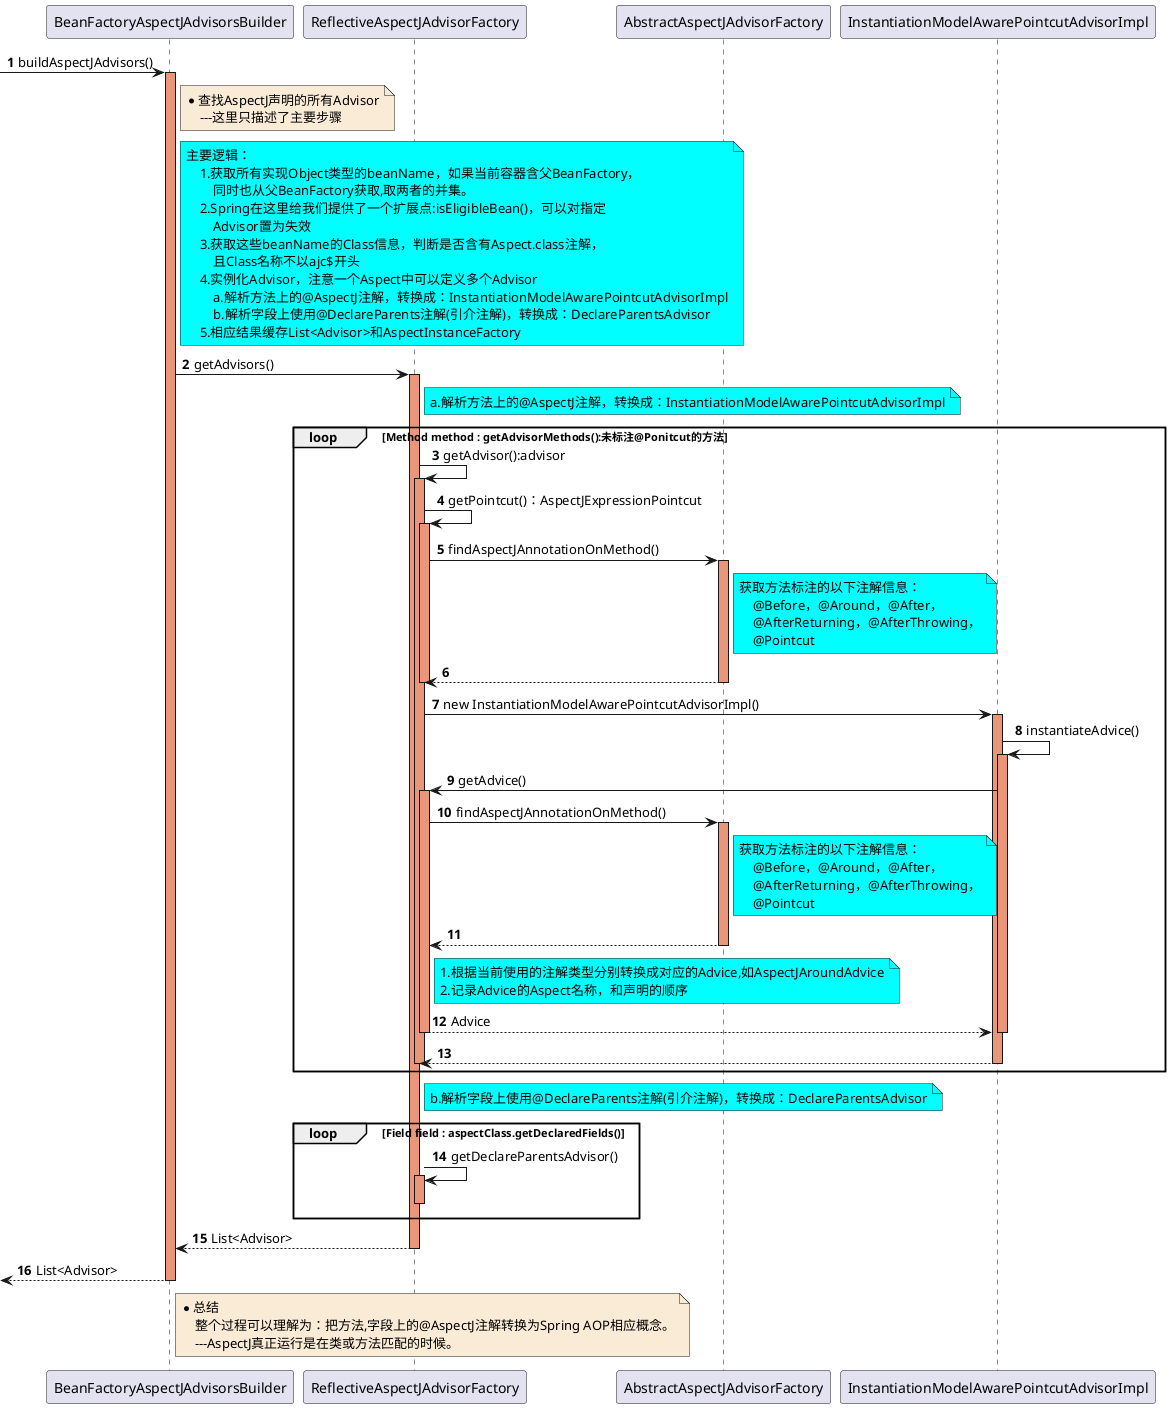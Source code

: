 @startuml

autonumber

-> BeanFactoryAspectJAdvisorsBuilder : buildAspectJAdvisors()
activate BeanFactoryAspectJAdvisorsBuilder #DarkSalmon

    note right of BeanFactoryAspectJAdvisorsBuilder #FAEBD7
        *查找AspectJ声明的所有Advisor
            ---这里只描述了主要步骤
    end note
    note right of BeanFactoryAspectJAdvisorsBuilder #aqua
        主要逻辑：
            1.获取所有实现Object类型的beanName，如果当前容器含父BeanFactory，
                同时也从父BeanFactory获取,取两者的并集。
            2.Spring在这里给我们提供了一个扩展点:isEligibleBean()，可以对指定
                Advisor置为失效
            3.获取这些beanName的Class信息，判断是否含有Aspect.class注解，
                且Class名称不以ajc$开头
            4.实例化Advisor，注意一个Aspect中可以定义多个Advisor
                a.解析方法上的@AspectJ注解，转换成：InstantiationModelAwarePointcutAdvisorImpl
                b.解析字段上使用@DeclareParents注解(引介注解)，转换成：DeclareParentsAdvisor
            5.相应结果缓存List<Advisor>和AspectInstanceFactory
    end note

    BeanFactoryAspectJAdvisorsBuilder -> ReflectiveAspectJAdvisorFactory : getAdvisors()
    activate ReflectiveAspectJAdvisorFactory #DarkSalmon

        note right of ReflectiveAspectJAdvisorFactory #aqua
            a.解析方法上的@AspectJ注解，转换成：InstantiationModelAwarePointcutAdvisorImpl
        end note

        loop Method method : getAdvisorMethods():未标注@Ponitcut的方法

            ReflectiveAspectJAdvisorFactory -> ReflectiveAspectJAdvisorFactory: getAdvisor():advisor
            activate ReflectiveAspectJAdvisorFactory #DarkSalmon

                ReflectiveAspectJAdvisorFactory -> ReflectiveAspectJAdvisorFactory: getPointcut()：AspectJExpressionPointcut
                activate ReflectiveAspectJAdvisorFactory #DarkSalmon

                    ReflectiveAspectJAdvisorFactory -> AbstractAspectJAdvisorFactory: findAspectJAnnotationOnMethod()
                    activate AbstractAspectJAdvisorFactory #DarkSalmon
                        note right of AbstractAspectJAdvisorFactory #aqua
                            获取方法标注的以下注解信息：
                                @Before，@Around，@After，
                                @AfterReturning，@AfterThrowing，
                                @Pointcut
                        end note
                    AbstractAspectJAdvisorFactory --> ReflectiveAspectJAdvisorFactory
                    deactivate AbstractAspectJAdvisorFactory

                deactivate ReflectiveAspectJAdvisorFactory

                ReflectiveAspectJAdvisorFactory -> InstantiationModelAwarePointcutAdvisorImpl : new InstantiationModelAwarePointcutAdvisorImpl()
                activate InstantiationModelAwarePointcutAdvisorImpl #DarkSalmon

                    InstantiationModelAwarePointcutAdvisorImpl -> InstantiationModelAwarePointcutAdvisorImpl:instantiateAdvice()
                    activate InstantiationModelAwarePointcutAdvisorImpl #DarkSalmon

                        InstantiationModelAwarePointcutAdvisorImpl -> ReflectiveAspectJAdvisorFactory:getAdvice()
                        activate ReflectiveAspectJAdvisorFactory #DarkSalmon

                            ReflectiveAspectJAdvisorFactory -> AbstractAspectJAdvisorFactory: findAspectJAnnotationOnMethod()
                            activate AbstractAspectJAdvisorFactory #DarkSalmon
                                note right of AbstractAspectJAdvisorFactory #aqua
                                    获取方法标注的以下注解信息：
                                        @Before，@Around，@After，
                                        @AfterReturning，@AfterThrowing，
                                        @Pointcut
                                end note
                            AbstractAspectJAdvisorFactory --> ReflectiveAspectJAdvisorFactory
                            deactivate AbstractAspectJAdvisorFactory

                            note right of ReflectiveAspectJAdvisorFactory #aqua
                                1.根据当前使用的注解类型分别转换成对应的Advice,如AspectJAroundAdvice
                                2.记录Advice的Aspect名称，和声明的顺序
                            end note

                        ReflectiveAspectJAdvisorFactory --> InstantiationModelAwarePointcutAdvisorImpl : Advice
                        deactivate ReflectiveAspectJAdvisorFactory

                    deactivate InstantiationModelAwarePointcutAdvisorImpl

                InstantiationModelAwarePointcutAdvisorImpl --> ReflectiveAspectJAdvisorFactory
                deactivate InstantiationModelAwarePointcutAdvisorImpl

            deactivate ReflectiveAspectJAdvisorFactory

        end

        note right of ReflectiveAspectJAdvisorFactory #aqua
            b.解析字段上使用@DeclareParents注解(引介注解)，转换成：DeclareParentsAdvisor
        end note
        loop Field field : aspectClass.getDeclaredFields()

            ReflectiveAspectJAdvisorFactory -> ReflectiveAspectJAdvisorFactory : getDeclareParentsAdvisor()
            activate ReflectiveAspectJAdvisorFactory #DarkSalmon
            deactivate ReflectiveAspectJAdvisorFactory

        end

    ReflectiveAspectJAdvisorFactory --> BeanFactoryAspectJAdvisorsBuilder : List<Advisor>
    deactivate ReflectiveAspectJAdvisorFactory

<--BeanFactoryAspectJAdvisorsBuilder : List<Advisor>
deactivate BeanFactoryAspectJAdvisorsBuilder

note right of BeanFactoryAspectJAdvisorsBuilder #FAEBD7
*总结
    整个过程可以理解为：把方法,字段上的@AspectJ注解转换为Spring AOP相应概念。
    ---AspectJ真正运行是在类或方法匹配的时候。
end note

@enduml